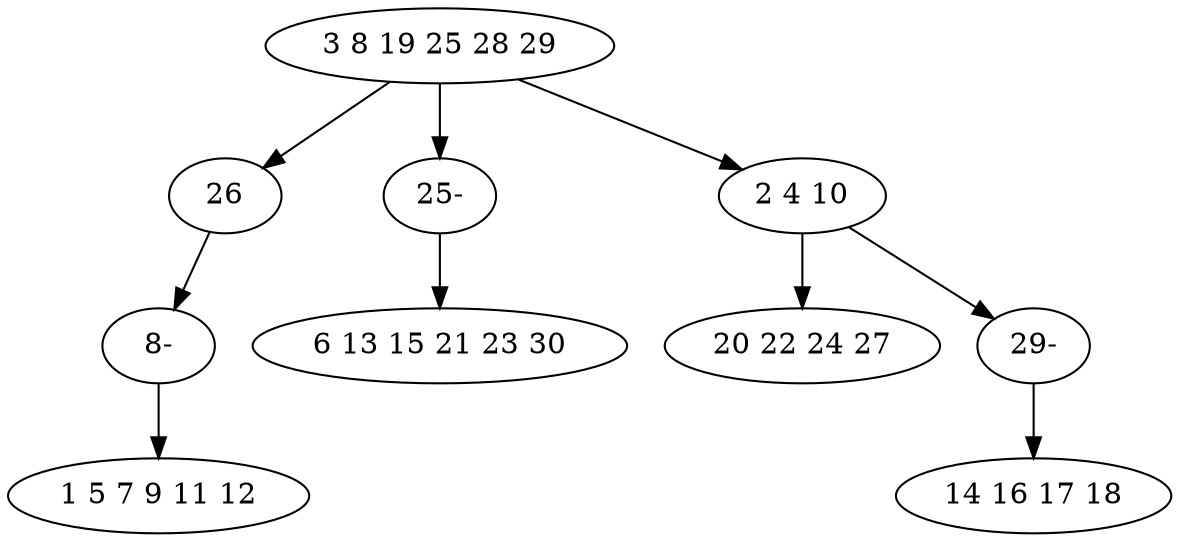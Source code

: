 digraph true_tree {
	"0" -> "1"
	"0" -> "8"
	"0" -> "3"
	"3" -> "4"
	"3" -> "9"
	"1" -> "7"
	"7" -> "6"
	"8" -> "2"
	"9" -> "5"
	"0" [label="3 8 19 25 28 29"];
	"1" [label="26"];
	"2" [label="6 13 15 21 23 30"];
	"3" [label="2 4 10"];
	"4" [label="20 22 24 27"];
	"5" [label="14 16 17 18"];
	"6" [label="1 5 7 9 11 12"];
	"7" [label="8-"];
	"8" [label="25-"];
	"9" [label="29-"];
}

